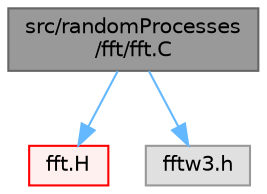 digraph "src/randomProcesses/fft/fft.C"
{
 // LATEX_PDF_SIZE
  bgcolor="transparent";
  edge [fontname=Helvetica,fontsize=10,labelfontname=Helvetica,labelfontsize=10];
  node [fontname=Helvetica,fontsize=10,shape=box,height=0.2,width=0.4];
  Node1 [id="Node000001",label="src/randomProcesses\l/fft/fft.C",height=0.2,width=0.4,color="gray40", fillcolor="grey60", style="filled", fontcolor="black",tooltip=" "];
  Node1 -> Node2 [id="edge1_Node000001_Node000002",color="steelblue1",style="solid",tooltip=" "];
  Node2 [id="Node000002",label="fft.H",height=0.2,width=0.4,color="red", fillcolor="#FFF0F0", style="filled",URL="$fft_8H.html",tooltip=" "];
  Node1 -> Node173 [id="edge2_Node000001_Node000173",color="steelblue1",style="solid",tooltip=" "];
  Node173 [id="Node000173",label="fftw3.h",height=0.2,width=0.4,color="grey60", fillcolor="#E0E0E0", style="filled",tooltip=" "];
}
